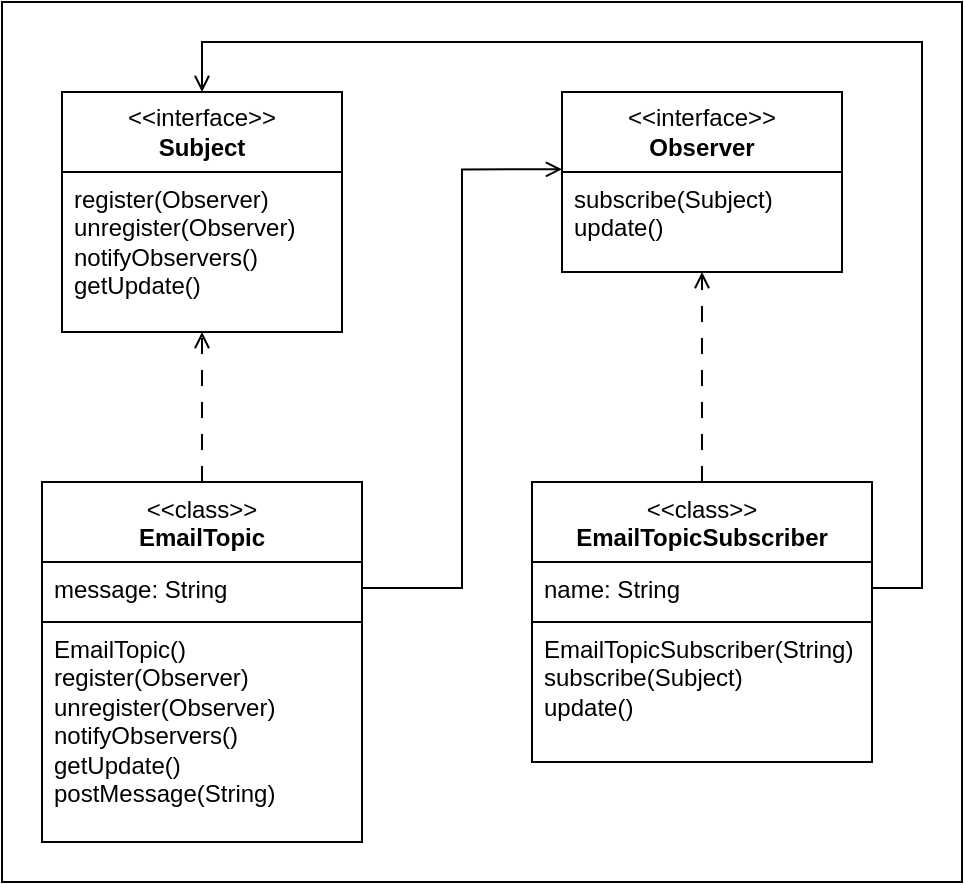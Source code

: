 <mxfile version="26.0.0">
  <diagram name="Страница — 1" id="D5IbxzoLd8SeBUnmNOWb">
    <mxGraphModel dx="1961" dy="660" grid="1" gridSize="10" guides="1" tooltips="1" connect="1" arrows="1" fold="1" page="1" pageScale="1" pageWidth="827" pageHeight="1169" math="0" shadow="0">
      <root>
        <mxCell id="0" />
        <mxCell id="1" parent="0" />
        <mxCell id="ESbtcOo7kAKfmrHV4z_E-21" value="" style="rounded=0;whiteSpace=wrap;html=1;" vertex="1" parent="1">
          <mxGeometry x="-700" y="70" width="480" height="440" as="geometry" />
        </mxCell>
        <mxCell id="ESbtcOo7kAKfmrHV4z_E-3" value="&amp;lt;&amp;lt;interface&amp;gt;&amp;gt;&lt;div&gt;&lt;b&gt;Observer&lt;/b&gt;&lt;/div&gt;" style="swimlane;fontStyle=0;childLayout=stackLayout;horizontal=1;startSize=40;fillColor=none;horizontalStack=0;resizeParent=1;resizeParentMax=0;resizeLast=0;collapsible=1;marginBottom=0;whiteSpace=wrap;html=1;" vertex="1" parent="1">
          <mxGeometry x="-420" y="115" width="140" height="90" as="geometry" />
        </mxCell>
        <mxCell id="ESbtcOo7kAKfmrHV4z_E-4" value="&lt;div&gt;subscribe(Subject)&lt;/div&gt;update()&lt;div&gt;&lt;br&gt;&lt;/div&gt;" style="text;strokeColor=none;fillColor=none;align=left;verticalAlign=top;spacingLeft=4;spacingRight=4;overflow=hidden;rotatable=0;points=[[0,0.5],[1,0.5]];portConstraint=eastwest;whiteSpace=wrap;html=1;" vertex="1" parent="ESbtcOo7kAKfmrHV4z_E-3">
          <mxGeometry y="40" width="140" height="50" as="geometry" />
        </mxCell>
        <mxCell id="ESbtcOo7kAKfmrHV4z_E-7" value="&amp;lt;&amp;lt;interface&amp;gt;&amp;gt;&lt;div&gt;&lt;b&gt;Subject&lt;/b&gt;&lt;/div&gt;" style="swimlane;fontStyle=0;childLayout=stackLayout;horizontal=1;startSize=40;fillColor=none;horizontalStack=0;resizeParent=1;resizeParentMax=0;resizeLast=0;collapsible=1;marginBottom=0;whiteSpace=wrap;html=1;" vertex="1" parent="1">
          <mxGeometry x="-670" y="115" width="140" height="120" as="geometry" />
        </mxCell>
        <mxCell id="ESbtcOo7kAKfmrHV4z_E-8" value="&lt;div&gt;register(Observer)&lt;/div&gt;&lt;div&gt;unregister(Observer)&lt;/div&gt;&lt;div&gt;notifyObservers()&lt;/div&gt;getUpdate()&lt;div&gt;&lt;br&gt;&lt;/div&gt;" style="text;strokeColor=none;fillColor=none;align=left;verticalAlign=top;spacingLeft=4;spacingRight=4;overflow=hidden;rotatable=0;points=[[0,0.5],[1,0.5]];portConstraint=eastwest;whiteSpace=wrap;html=1;" vertex="1" parent="ESbtcOo7kAKfmrHV4z_E-7">
          <mxGeometry y="40" width="140" height="80" as="geometry" />
        </mxCell>
        <mxCell id="ESbtcOo7kAKfmrHV4z_E-17" value="" style="edgeStyle=orthogonalEdgeStyle;rounded=0;orthogonalLoop=1;jettySize=auto;html=1;entryX=0.5;entryY=1;entryDx=0;entryDy=0;endArrow=open;endFill=0;dashed=1;dashPattern=8 8;" edge="1" parent="1" source="ESbtcOo7kAKfmrHV4z_E-9" target="ESbtcOo7kAKfmrHV4z_E-7">
          <mxGeometry relative="1" as="geometry">
            <mxPoint x="-600" y="240" as="targetPoint" />
            <Array as="points" />
          </mxGeometry>
        </mxCell>
        <mxCell id="ESbtcOo7kAKfmrHV4z_E-9" value="&lt;span style=&quot;font-weight: normal;&quot;&gt;&amp;lt;&amp;lt;class&amp;gt;&amp;gt;&lt;/span&gt;&lt;div&gt;EmailTopic&lt;/div&gt;" style="swimlane;fontStyle=1;align=center;verticalAlign=top;childLayout=stackLayout;horizontal=1;startSize=40;horizontalStack=0;resizeParent=1;resizeParentMax=0;resizeLast=0;collapsible=1;marginBottom=0;whiteSpace=wrap;html=1;" vertex="1" parent="1">
          <mxGeometry x="-680" y="310" width="160" height="180" as="geometry" />
        </mxCell>
        <mxCell id="ESbtcOo7kAKfmrHV4z_E-10" value="message: String" style="text;strokeColor=none;fillColor=none;align=left;verticalAlign=top;spacingLeft=4;spacingRight=4;overflow=hidden;rotatable=0;points=[[0,0.5],[1,0.5]];portConstraint=eastwest;whiteSpace=wrap;html=1;" vertex="1" parent="ESbtcOo7kAKfmrHV4z_E-9">
          <mxGeometry y="40" width="160" height="26" as="geometry" />
        </mxCell>
        <mxCell id="ESbtcOo7kAKfmrHV4z_E-11" value="" style="line;strokeWidth=1;fillColor=none;align=left;verticalAlign=middle;spacingTop=-1;spacingLeft=3;spacingRight=3;rotatable=0;labelPosition=right;points=[];portConstraint=eastwest;strokeColor=inherit;" vertex="1" parent="ESbtcOo7kAKfmrHV4z_E-9">
          <mxGeometry y="66" width="160" height="8" as="geometry" />
        </mxCell>
        <mxCell id="ESbtcOo7kAKfmrHV4z_E-12" value="EmailTopic()&lt;div&gt;&lt;div&gt;register(Observer)&lt;/div&gt;&lt;div&gt;unregister(Observer)&lt;/div&gt;&lt;div&gt;notifyObservers()&lt;/div&gt;getUpdate()&lt;/div&gt;&lt;div&gt;postMessage(String)&lt;br&gt;&lt;div&gt;&lt;br&gt;&lt;/div&gt;&lt;/div&gt;" style="text;strokeColor=none;fillColor=none;align=left;verticalAlign=top;spacingLeft=4;spacingRight=4;overflow=hidden;rotatable=0;points=[[0,0.5],[1,0.5]];portConstraint=eastwest;whiteSpace=wrap;html=1;spacingTop=-4;" vertex="1" parent="ESbtcOo7kAKfmrHV4z_E-9">
          <mxGeometry y="74" width="160" height="106" as="geometry" />
        </mxCell>
        <mxCell id="ESbtcOo7kAKfmrHV4z_E-18" value="" style="edgeStyle=orthogonalEdgeStyle;rounded=0;orthogonalLoop=1;jettySize=auto;html=1;entryX=0.5;entryY=1;entryDx=0;entryDy=0;endArrow=open;endFill=0;dashed=1;dashPattern=8 8;" edge="1" parent="1" source="ESbtcOo7kAKfmrHV4z_E-13" target="ESbtcOo7kAKfmrHV4z_E-3">
          <mxGeometry relative="1" as="geometry">
            <mxPoint x="-350" y="230" as="targetPoint" />
          </mxGeometry>
        </mxCell>
        <mxCell id="ESbtcOo7kAKfmrHV4z_E-13" value="&lt;span style=&quot;font-weight: normal;&quot;&gt;&amp;lt;&amp;lt;class&amp;gt;&amp;gt;&lt;/span&gt;&lt;div&gt;EmailTopicSubscriber&lt;/div&gt;" style="swimlane;fontStyle=1;align=center;verticalAlign=top;childLayout=stackLayout;horizontal=1;startSize=40;horizontalStack=0;resizeParent=1;resizeParentMax=0;resizeLast=0;collapsible=1;marginBottom=0;whiteSpace=wrap;html=1;" vertex="1" parent="1">
          <mxGeometry x="-435" y="310" width="170" height="140" as="geometry" />
        </mxCell>
        <mxCell id="ESbtcOo7kAKfmrHV4z_E-14" value="name: String" style="text;strokeColor=none;fillColor=none;align=left;verticalAlign=top;spacingLeft=4;spacingRight=4;overflow=hidden;rotatable=0;points=[[0,0.5],[1,0.5]];portConstraint=eastwest;whiteSpace=wrap;html=1;" vertex="1" parent="ESbtcOo7kAKfmrHV4z_E-13">
          <mxGeometry y="40" width="170" height="26" as="geometry" />
        </mxCell>
        <mxCell id="ESbtcOo7kAKfmrHV4z_E-15" value="" style="line;strokeWidth=1;fillColor=none;align=left;verticalAlign=middle;spacingTop=-1;spacingLeft=3;spacingRight=3;rotatable=0;labelPosition=right;points=[];portConstraint=eastwest;strokeColor=inherit;" vertex="1" parent="ESbtcOo7kAKfmrHV4z_E-13">
          <mxGeometry y="66" width="170" height="8" as="geometry" />
        </mxCell>
        <mxCell id="ESbtcOo7kAKfmrHV4z_E-16" value="EmailTopicSubscriber(String)&lt;div&gt;&lt;div&gt;&lt;div&gt;subscribe(Subject)&lt;/div&gt;update()&lt;div&gt;&lt;br&gt;&lt;/div&gt;&lt;/div&gt;&lt;/div&gt;" style="text;strokeColor=none;fillColor=none;align=left;verticalAlign=top;spacingLeft=4;spacingRight=4;overflow=hidden;rotatable=0;points=[[0,0.5],[1,0.5]];portConstraint=eastwest;whiteSpace=wrap;html=1;spacingTop=-4;" vertex="1" parent="ESbtcOo7kAKfmrHV4z_E-13">
          <mxGeometry y="74" width="170" height="66" as="geometry" />
        </mxCell>
        <mxCell id="ESbtcOo7kAKfmrHV4z_E-19" style="edgeStyle=orthogonalEdgeStyle;rounded=0;orthogonalLoop=1;jettySize=auto;html=1;exitX=1;exitY=0.5;exitDx=0;exitDy=0;entryX=0.5;entryY=0;entryDx=0;entryDy=0;endArrow=open;endFill=0;" edge="1" parent="1" source="ESbtcOo7kAKfmrHV4z_E-14" target="ESbtcOo7kAKfmrHV4z_E-7">
          <mxGeometry relative="1" as="geometry">
            <Array as="points">
              <mxPoint x="-240" y="363" />
              <mxPoint x="-240" y="90" />
              <mxPoint x="-600" y="90" />
            </Array>
          </mxGeometry>
        </mxCell>
        <mxCell id="ESbtcOo7kAKfmrHV4z_E-20" style="edgeStyle=orthogonalEdgeStyle;rounded=0;orthogonalLoop=1;jettySize=auto;html=1;exitX=1;exitY=0.5;exitDx=0;exitDy=0;entryX=0;entryY=-0.027;entryDx=0;entryDy=0;entryPerimeter=0;endArrow=open;endFill=0;" edge="1" parent="1" source="ESbtcOo7kAKfmrHV4z_E-10" target="ESbtcOo7kAKfmrHV4z_E-4">
          <mxGeometry relative="1" as="geometry" />
        </mxCell>
      </root>
    </mxGraphModel>
  </diagram>
</mxfile>
